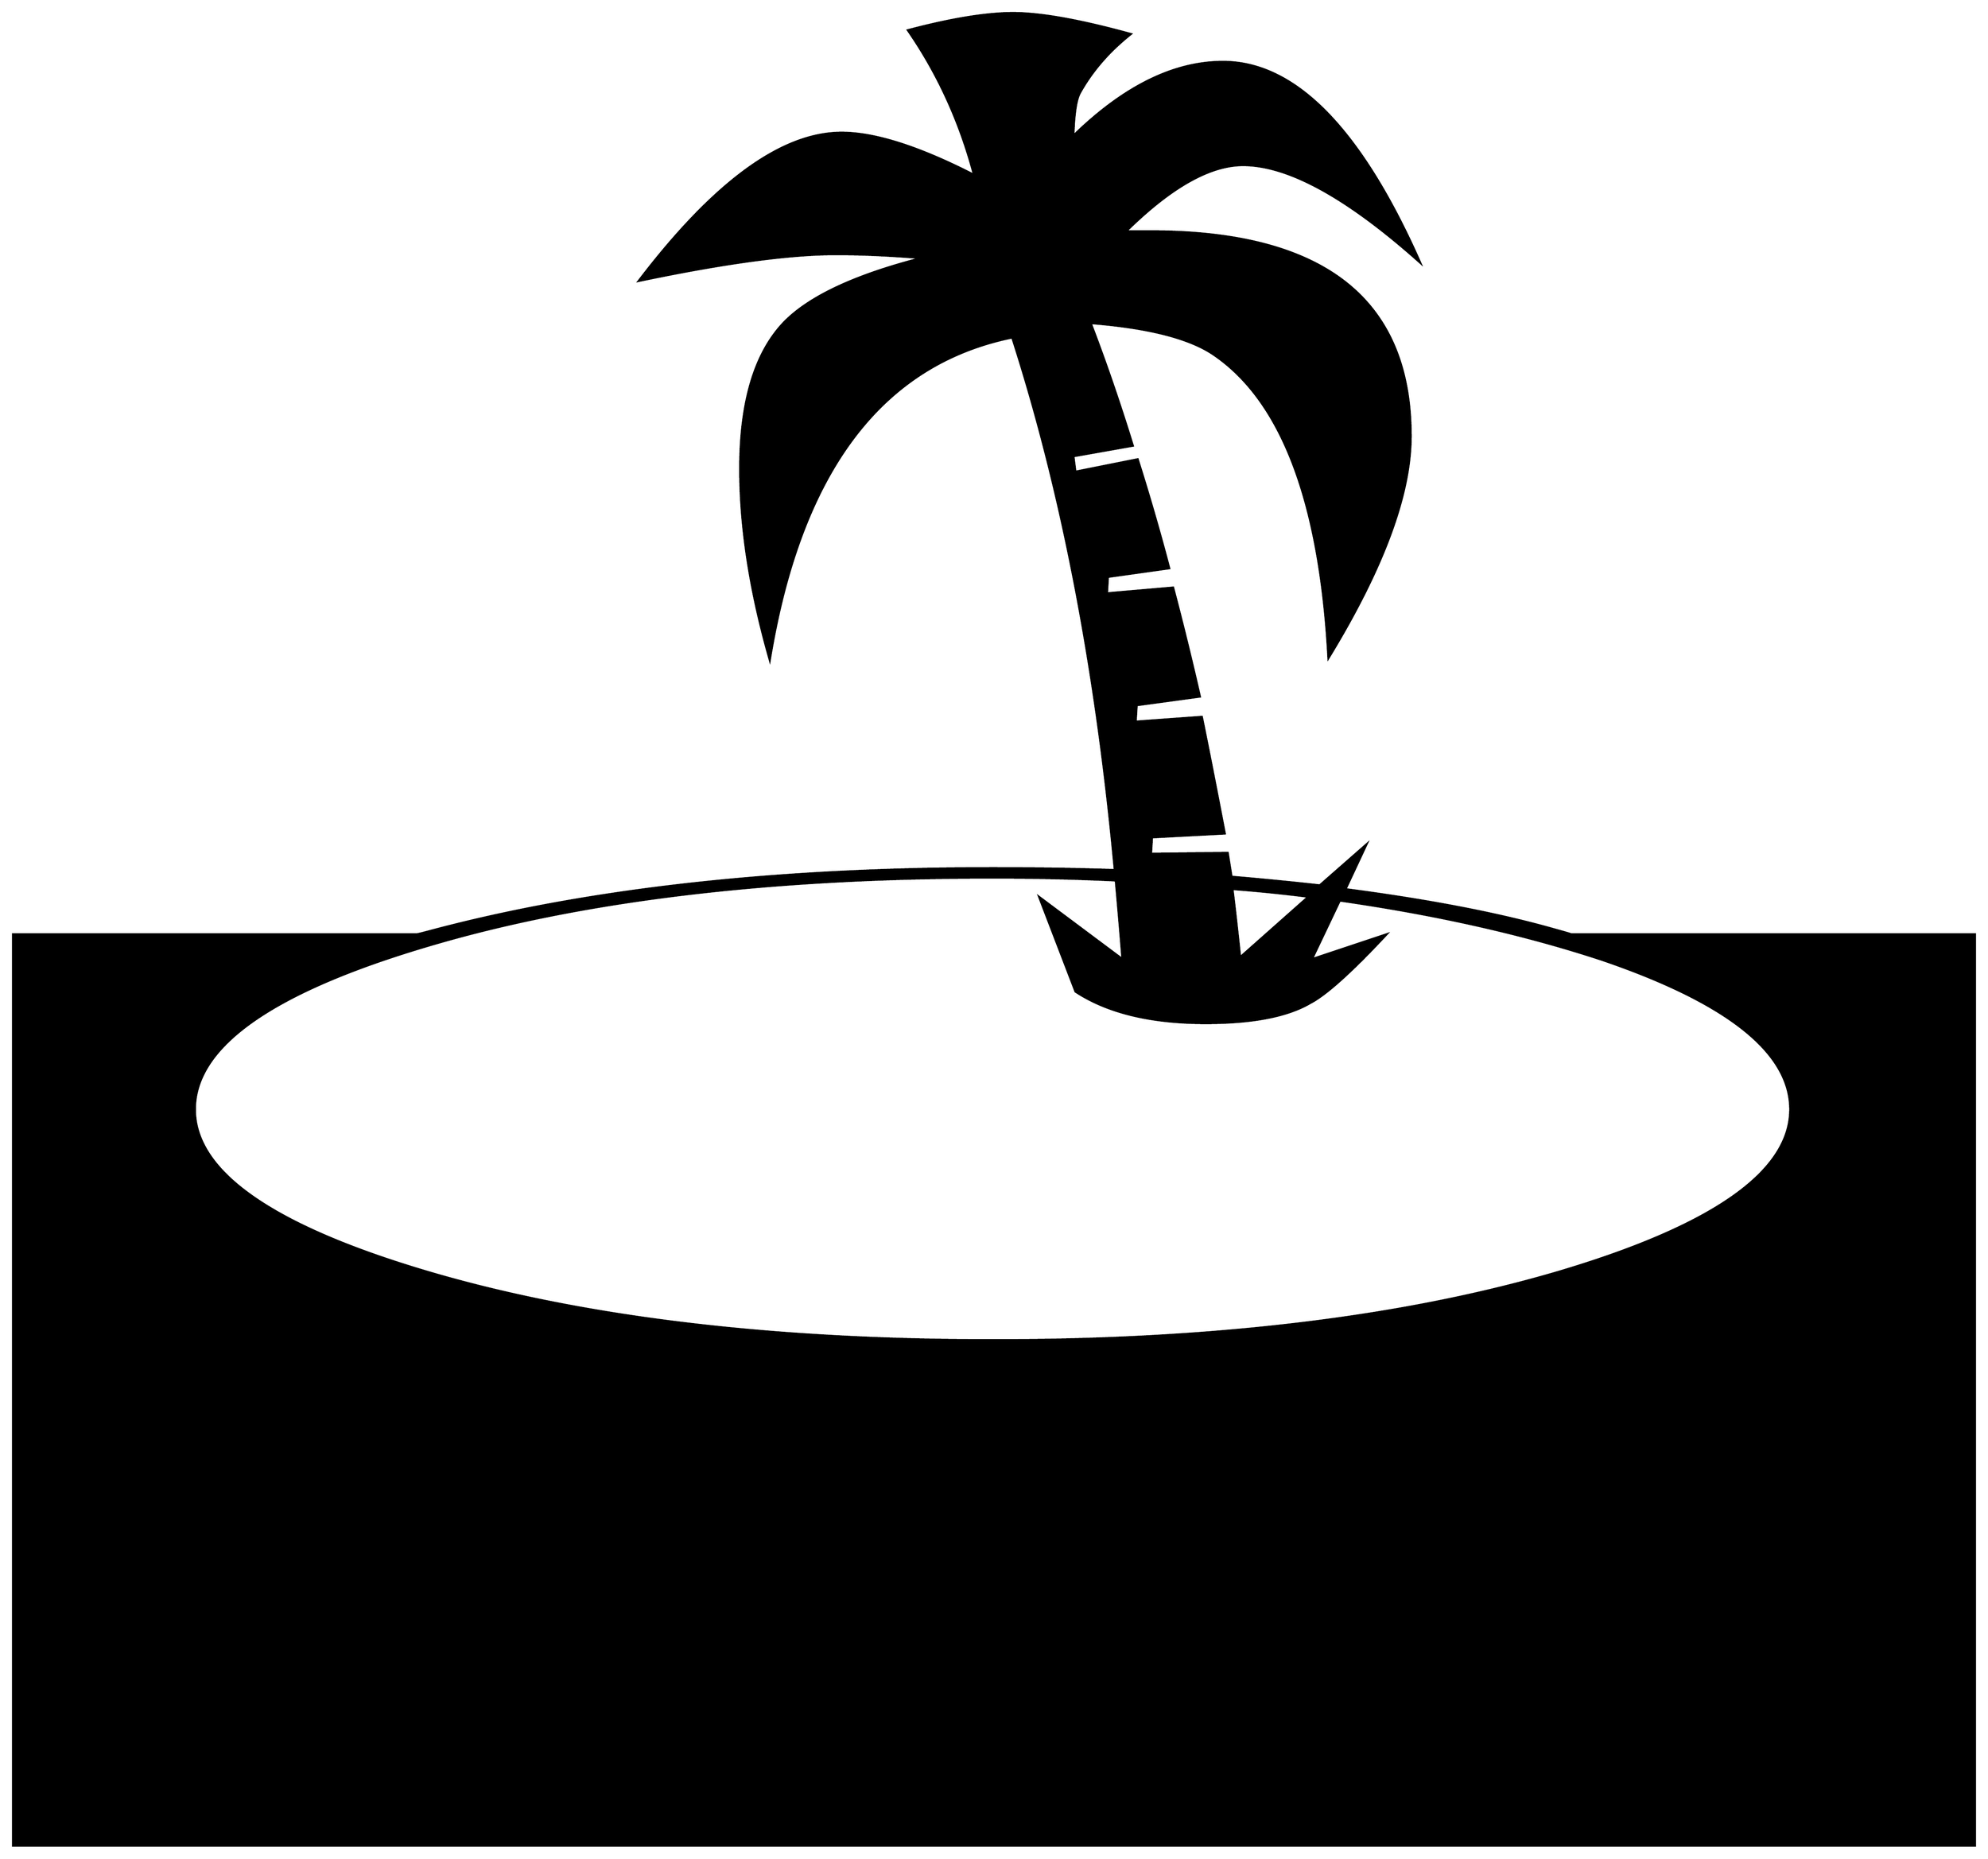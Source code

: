 


\begin{tikzpicture}[y=0.80pt, x=0.80pt, yscale=-1.0, xscale=1.0, inner sep=0pt, outer sep=0pt]
\begin{scope}[shift={(100.0,1639.0)},nonzero rule]
  \path[draw=.,fill=.,line width=1.600pt] (2048.0,442.0) --
    (0.0,442.0) -- (0.0,-510.0) -- (422.0,-510.0) .. controls
    (422.667,-510.0) and (428.0,-511.333) .. (438.0,-514.0) ..
    controls (601.333,-557.333) and (796.333,-579.0) ..
    (1023.0,-579.0) .. controls (1066.333,-579.0) and
    (1108.667,-578.333) .. (1150.0,-577.0) .. controls
    (1130.667,-786.333) and (1095.0,-971.667) .. (1043.0,-1133.0) ..
    controls (906.333,-1105.0) and (822.0,-992.667) ..
    (790.0,-796.0) .. controls (769.333,-868.0) and (759.0,-934.667)
    .. (759.0,-996.0) .. controls (759.0,-1065.333) and
    (774.0,-1116.0) .. (804.0,-1148.0) .. controls
    (830.0,-1175.333) and (878.0,-1198.0) .. (948.0,-1216.0) ..
    controls (915.333,-1218.667) and (885.667,-1220.0) ..
    (859.0,-1220.0) .. controls (810.333,-1220.0) and
    (741.667,-1210.667) .. (653.0,-1192.0) .. controls
    (731.667,-1295.333) and (802.333,-1347.0) .. (865.0,-1347.0) ..
    controls (899.667,-1347.0) and (945.667,-1332.333) ..
    (1003.0,-1303.0) .. controls (988.333,-1358.333) and
    (965.333,-1408.667) .. (934.0,-1454.0) .. controls
    (979.333,-1466.0) and (1016.0,-1472.0) .. (1044.0,-1472.0) ..
    controls (1072.667,-1472.0) and (1113.667,-1464.667) ..
    (1167.0,-1450.0) .. controls (1144.333,-1432.0) and
    (1126.667,-1411.667) .. (1114.0,-1389.0) .. controls
    (1110.0,-1382.333) and (1107.667,-1367.333) .. (1107.0,-1344.0) ..
    controls (1159.667,-1395.333) and (1211.667,-1421.0) ..
    (1263.0,-1421.0) .. controls (1338.333,-1421.0) and
    (1407.0,-1351.0) .. (1469.0,-1211.0) .. controls
    (1393.0,-1279.0) and (1331.333,-1313.0) .. (1284.0,-1313.0) ..
    controls (1249.333,-1313.0) and (1208.667,-1290.0) ..
    (1162.0,-1244.0) -- (1180.0,-1244.0) .. controls
    (1366.0,-1246.0) and (1459.0,-1174.667) .. (1459.0,-1030.0) ..
    controls (1459.0,-969.333) and (1430.333,-892.0) ..
    (1373.0,-798.0) .. controls (1364.333,-962.0) and
    (1324.0,-1068.0) .. (1252.0,-1116.0) .. controls
    (1226.667,-1132.667) and (1184.333,-1143.333) .. (1125.0,-1148.0) ..
    controls (1140.333,-1108.0) and (1155.0,-1065.333) ..
    (1169.0,-1020.0) -- (1107.0,-1009.0) -- (1109.0,-993.0) --
    (1174.0,-1006.0) .. controls (1186.0,-968.0) and
    (1197.0,-930.0) .. (1207.0,-892.0) -- (1143.0,-883.0) --
    (1142.0,-866.0) -- (1211.0,-872.0) .. controls
    (1221.0,-834.0) and (1230.333,-796.0) .. (1239.0,-758.0) --
    (1173.0,-749.0) -- (1172.0,-732.0) -- (1241.0,-737.0) ..
    controls (1247.0,-707.667) and (1255.0,-667.0) ..
    (1265.0,-615.0) -- (1189.0,-611.0) -- (1188.0,-594.0) --
    (1268.0,-595.0) -- (1272.0,-570.0) .. controls
    (1303.333,-567.333) and (1334.0,-564.333) .. (1364.0,-561.0) --
    (1413.0,-604.0) -- (1391.0,-557.0) .. controls
    (1477.667,-545.667) and (1550.333,-531.667) .. (1609.0,-515.0) ..
    controls (1621.0,-511.667) and (1626.667,-510.0) ..
    (1626.0,-510.0) -- (2048.0,-510.0) -- (2048.0,442.0) --
    cycle(1352.0,-549.0) .. controls (1326.0,-552.333) and
    (1299.667,-555.0) .. (1273.0,-557.0) .. controls
    (1275.0,-541.0) and (1277.667,-517.333) .. (1281.0,-486.0) --
    (1352.0,-549.0) -- cycle(1855.0,-327.0) .. controls
    (1855.0,-386.333) and (1789.667,-438.333) .. (1659.0,-483.0) ..
    controls (1578.333,-509.667) and (1487.0,-530.333) ..
    (1385.0,-545.0) -- (1356.0,-484.0) -- (1434.0,-510.0) ..
    controls (1397.333,-470.667) and (1370.667,-446.667) ..
    (1354.0,-438.0) .. controls (1330.0,-424.0) and
    (1293.667,-417.0) .. (1245.0,-417.0) .. controls
    (1187.667,-417.0) and (1142.333,-428.0) .. (1109.0,-450.0) --
    (1071.0,-549.0) -- (1158.0,-484.0) .. controls
    (1155.333,-517.333) and (1153.0,-544.667) .. (1151.0,-566.0) ..
    controls (1109.0,-568.0) and (1066.333,-569.0) ..
    (1023.0,-569.0) .. controls (789.667,-569.0) and
    (593.333,-545.333) .. (434.0,-498.0) .. controls (271.333,-450.0)
    and (190.0,-393.0) .. (190.0,-327.0) .. controls
    (190.0,-261.667) and (271.333,-205.0) .. (434.0,-157.0) ..
    controls (594.667,-109.667) and (791.0,-86.0) .. (1023.0,-86.0)
    .. controls (1254.333,-86.0) and (1450.667,-109.667) ..
    (1612.0,-157.0) .. controls (1774.0,-205.0) and
    (1855.0,-261.667) .. (1855.0,-327.0) -- cycle;
\end{scope}

\end{tikzpicture}

